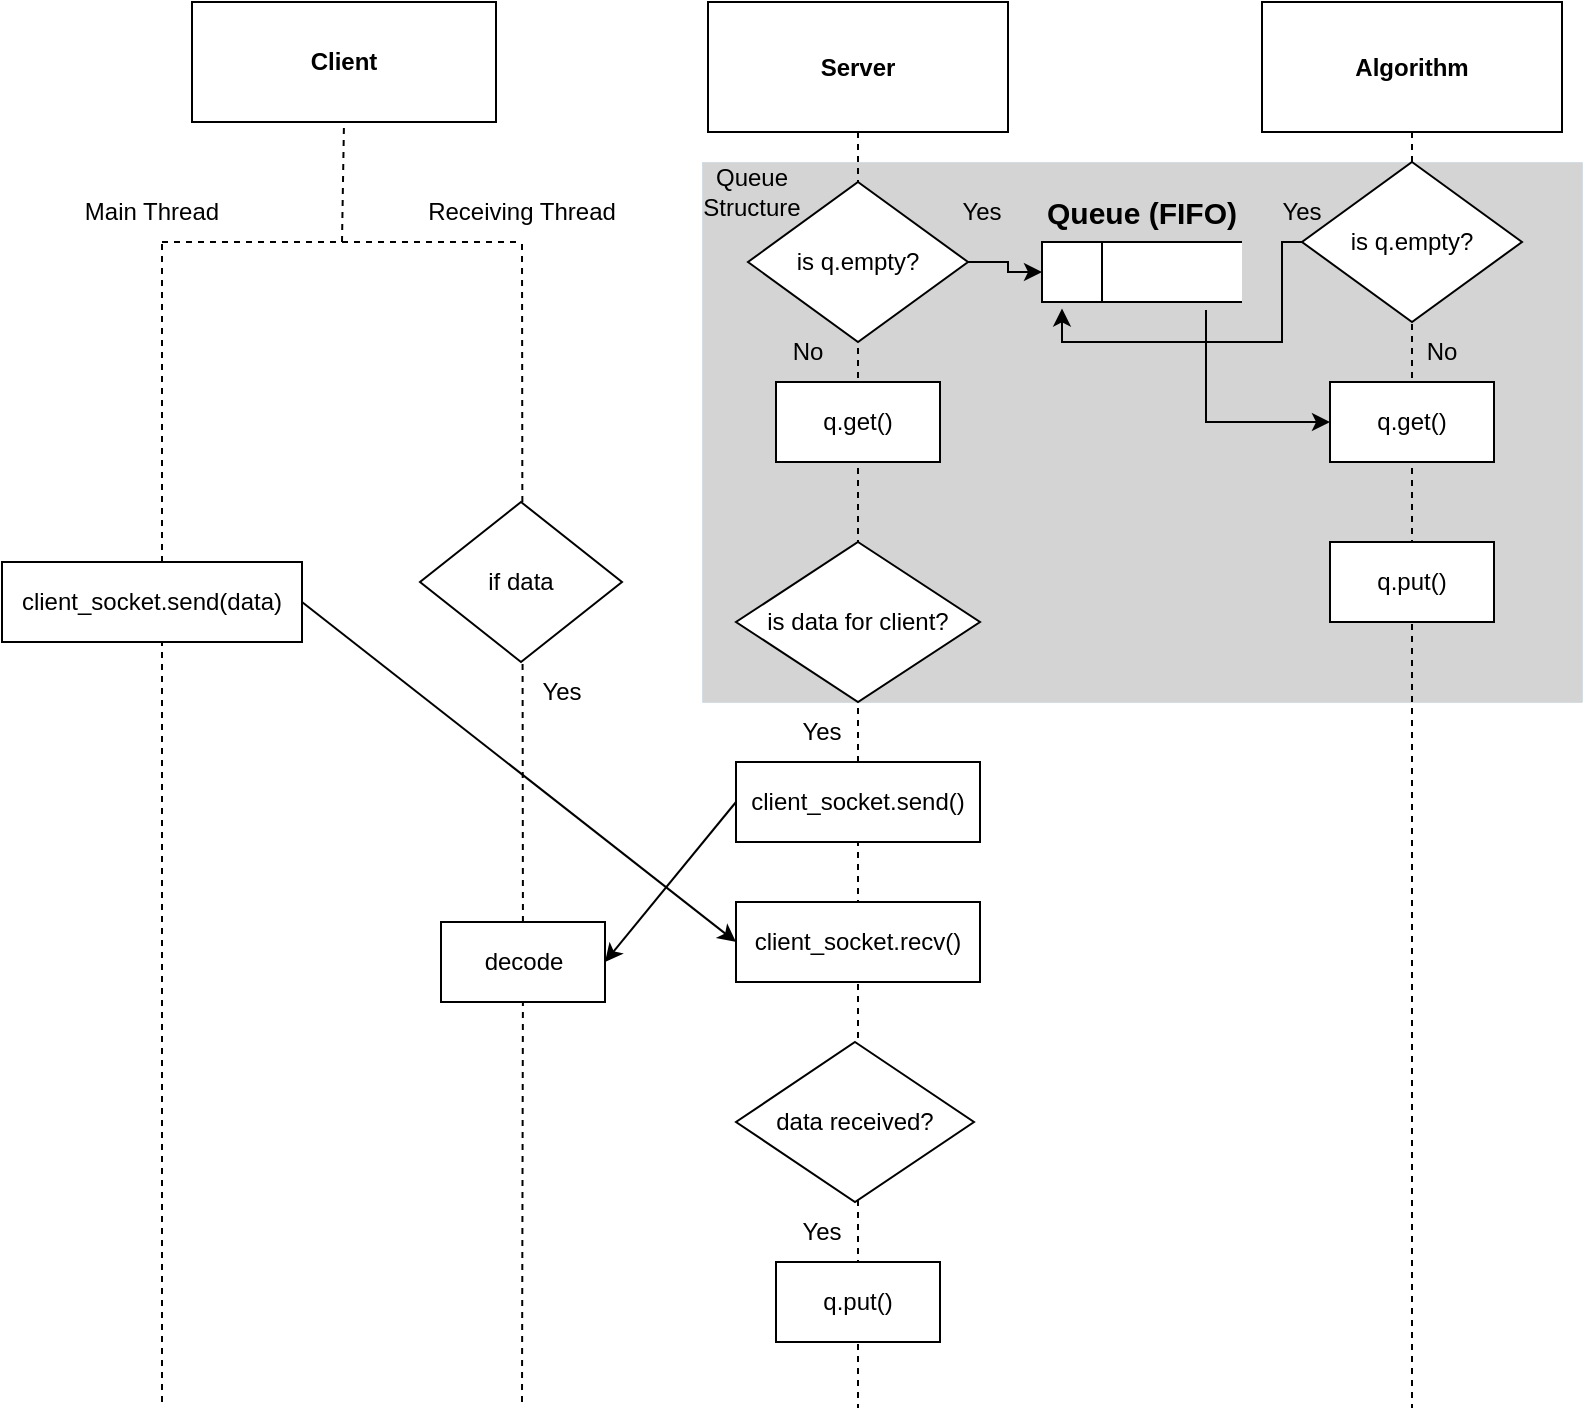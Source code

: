 <mxfile version="24.5.4" type="github">
  <diagram name="Page-1" id="C0AcNYlliO7HNQd4Lne7">
    <mxGraphModel dx="1900" dy="618" grid="1" gridSize="10" guides="1" tooltips="1" connect="1" arrows="1" fold="1" page="1" pageScale="1" pageWidth="850" pageHeight="1100" math="0" shadow="0">
      <root>
        <mxCell id="0" />
        <mxCell id="1" parent="0" />
        <mxCell id="tdRyDM0lDxfAwj2Caq-v-64" value="" style="rounded=0;whiteSpace=wrap;html=1;fillColor=#d4d4d4;strokeColor=#10739e;strokeWidth=0;" vertex="1" parent="1">
          <mxGeometry x="340" y="180" width="440" height="270" as="geometry" />
        </mxCell>
        <mxCell id="3" value="Server" style="shape=umlLifeline;perimeter=lifelinePerimeter;whiteSpace=wrap;container=1;dropTarget=0;collapsible=0;recursiveResize=0;outlineConnect=0;portConstraint=eastwest;newEdgeStyle={&quot;edgeStyle&quot;:&quot;elbowEdgeStyle&quot;,&quot;elbow&quot;:&quot;vertical&quot;,&quot;curved&quot;:0,&quot;rounded&quot;:0};size=65;fontStyle=1" parent="1" vertex="1">
          <mxGeometry x="343" y="100" width="150" height="703" as="geometry" />
        </mxCell>
        <mxCell id="tdRyDM0lDxfAwj2Caq-v-15" value="Algorithm" style="shape=umlLifeline;perimeter=lifelinePerimeter;whiteSpace=wrap;container=1;dropTarget=0;collapsible=0;recursiveResize=0;outlineConnect=0;portConstraint=eastwest;newEdgeStyle={&quot;edgeStyle&quot;:&quot;elbowEdgeStyle&quot;,&quot;elbow&quot;:&quot;vertical&quot;,&quot;curved&quot;:0,&quot;rounded&quot;:0};size=65;fontStyle=1" vertex="1" parent="1">
          <mxGeometry x="620" y="100" width="150" height="703" as="geometry" />
        </mxCell>
        <mxCell id="tdRyDM0lDxfAwj2Caq-v-17" value="" style="html=1;dashed=0;whiteSpace=wrap;shape=mxgraph.dfd.dataStoreID;align=left;spacingLeft=3;points=[[0,0],[0.5,0],[1,0],[0,0.5],[1,0.5],[0,1],[0.5,1],[1,1]];" vertex="1" parent="1">
          <mxGeometry x="510" y="220" width="100" height="30" as="geometry" />
        </mxCell>
        <mxCell id="tdRyDM0lDxfAwj2Caq-v-19" style="edgeStyle=orthogonalEdgeStyle;rounded=0;orthogonalLoop=1;jettySize=auto;html=1;exitX=1;exitY=0.5;exitDx=0;exitDy=0;" edge="1" parent="1" source="tdRyDM0lDxfAwj2Caq-v-24" target="tdRyDM0lDxfAwj2Caq-v-17">
          <mxGeometry relative="1" as="geometry">
            <mxPoint x="459" y="210" as="sourcePoint" />
          </mxGeometry>
        </mxCell>
        <mxCell id="tdRyDM0lDxfAwj2Caq-v-21" style="edgeStyle=orthogonalEdgeStyle;rounded=0;orthogonalLoop=1;jettySize=auto;html=1;entryX=0.1;entryY=1.107;entryDx=0;entryDy=0;entryPerimeter=0;exitX=0;exitY=0.5;exitDx=0;exitDy=0;" edge="1" parent="1" source="tdRyDM0lDxfAwj2Caq-v-25" target="tdRyDM0lDxfAwj2Caq-v-17">
          <mxGeometry relative="1" as="geometry">
            <mxPoint x="654" y="210" as="sourcePoint" />
            <mxPoint x="524" y="400" as="targetPoint" />
            <Array as="points">
              <mxPoint x="630" y="220" />
              <mxPoint x="630" y="270" />
              <mxPoint x="520" y="270" />
            </Array>
          </mxGeometry>
        </mxCell>
        <mxCell id="tdRyDM0lDxfAwj2Caq-v-22" value="Queue (FIFO)" style="text;html=1;align=center;verticalAlign=middle;whiteSpace=wrap;rounded=0;fontStyle=1;fontSize=15;" vertex="1" parent="1">
          <mxGeometry x="510" y="190" width="100" height="30" as="geometry" />
        </mxCell>
        <mxCell id="tdRyDM0lDxfAwj2Caq-v-23" value="q.get()" style="rounded=0;whiteSpace=wrap;html=1;" vertex="1" parent="1">
          <mxGeometry x="377" y="290" width="82" height="40" as="geometry" />
        </mxCell>
        <mxCell id="tdRyDM0lDxfAwj2Caq-v-24" value="is q.empty?" style="rhombus;whiteSpace=wrap;html=1;" vertex="1" parent="1">
          <mxGeometry x="363" y="190" width="110" height="80" as="geometry" />
        </mxCell>
        <mxCell id="tdRyDM0lDxfAwj2Caq-v-25" value="is q.empty?" style="rhombus;whiteSpace=wrap;html=1;" vertex="1" parent="1">
          <mxGeometry x="640" y="180" width="110" height="80" as="geometry" />
        </mxCell>
        <mxCell id="tdRyDM0lDxfAwj2Caq-v-26" value="q.get()" style="rounded=0;whiteSpace=wrap;html=1;" vertex="1" parent="1">
          <mxGeometry x="654" y="290" width="82" height="40" as="geometry" />
        </mxCell>
        <mxCell id="tdRyDM0lDxfAwj2Caq-v-31" value="" style="endArrow=classic;html=1;rounded=0;exitX=0.82;exitY=1.133;exitDx=0;exitDy=0;exitPerimeter=0;entryX=0;entryY=0.5;entryDx=0;entryDy=0;" edge="1" parent="1" source="tdRyDM0lDxfAwj2Caq-v-17" target="tdRyDM0lDxfAwj2Caq-v-26">
          <mxGeometry width="50" height="50" relative="1" as="geometry">
            <mxPoint x="570" y="370" as="sourcePoint" />
            <mxPoint x="620" y="320" as="targetPoint" />
            <Array as="points">
              <mxPoint x="592" y="310" />
            </Array>
          </mxGeometry>
        </mxCell>
        <mxCell id="tdRyDM0lDxfAwj2Caq-v-32" value="q.put()" style="rounded=0;whiteSpace=wrap;html=1;" vertex="1" parent="1">
          <mxGeometry x="654" y="370" width="82" height="40" as="geometry" />
        </mxCell>
        <mxCell id="tdRyDM0lDxfAwj2Caq-v-33" value="is data for client?" style="rhombus;whiteSpace=wrap;html=1;" vertex="1" parent="1">
          <mxGeometry x="357" y="370" width="122" height="80" as="geometry" />
        </mxCell>
        <mxCell id="tdRyDM0lDxfAwj2Caq-v-34" value="No" style="text;html=1;align=center;verticalAlign=middle;whiteSpace=wrap;rounded=0;" vertex="1" parent="1">
          <mxGeometry x="363" y="260" width="60" height="30" as="geometry" />
        </mxCell>
        <mxCell id="tdRyDM0lDxfAwj2Caq-v-35" value="No" style="text;html=1;align=center;verticalAlign=middle;whiteSpace=wrap;rounded=0;" vertex="1" parent="1">
          <mxGeometry x="680" y="260" width="60" height="30" as="geometry" />
        </mxCell>
        <mxCell id="tdRyDM0lDxfAwj2Caq-v-36" value="Yes" style="text;html=1;align=center;verticalAlign=middle;whiteSpace=wrap;rounded=0;" vertex="1" parent="1">
          <mxGeometry x="450" y="190" width="60" height="30" as="geometry" />
        </mxCell>
        <mxCell id="tdRyDM0lDxfAwj2Caq-v-37" value="Yes" style="text;html=1;align=center;verticalAlign=middle;whiteSpace=wrap;rounded=0;" vertex="1" parent="1">
          <mxGeometry x="610" y="190" width="60" height="30" as="geometry" />
        </mxCell>
        <mxCell id="tdRyDM0lDxfAwj2Caq-v-39" value="client_socket.send()" style="rounded=0;whiteSpace=wrap;html=1;" vertex="1" parent="1">
          <mxGeometry x="357" y="480" width="122" height="40" as="geometry" />
        </mxCell>
        <mxCell id="tdRyDM0lDxfAwj2Caq-v-40" value="client_socket.recv()" style="rounded=0;whiteSpace=wrap;html=1;" vertex="1" parent="1">
          <mxGeometry x="357" y="550" width="122" height="40" as="geometry" />
        </mxCell>
        <mxCell id="tdRyDM0lDxfAwj2Caq-v-41" value="data received?" style="rhombus;whiteSpace=wrap;html=1;" vertex="1" parent="1">
          <mxGeometry x="357" y="620" width="119" height="80" as="geometry" />
        </mxCell>
        <mxCell id="tdRyDM0lDxfAwj2Caq-v-42" value="Yes" style="text;html=1;align=center;verticalAlign=middle;whiteSpace=wrap;rounded=0;" vertex="1" parent="1">
          <mxGeometry x="370" y="450" width="60" height="30" as="geometry" />
        </mxCell>
        <mxCell id="tdRyDM0lDxfAwj2Caq-v-43" value="Yes" style="text;html=1;align=center;verticalAlign=middle;whiteSpace=wrap;rounded=0;" vertex="1" parent="1">
          <mxGeometry x="370" y="700" width="60" height="30" as="geometry" />
        </mxCell>
        <mxCell id="tdRyDM0lDxfAwj2Caq-v-44" value="q.put()" style="rounded=0;whiteSpace=wrap;html=1;" vertex="1" parent="1">
          <mxGeometry x="377" y="730" width="82" height="40" as="geometry" />
        </mxCell>
        <mxCell id="tdRyDM0lDxfAwj2Caq-v-47" value="&lt;b&gt;Client&lt;/b&gt;" style="rounded=0;whiteSpace=wrap;html=1;" vertex="1" parent="1">
          <mxGeometry x="85" y="100" width="152" height="60" as="geometry" />
        </mxCell>
        <mxCell id="tdRyDM0lDxfAwj2Caq-v-49" value="" style="endArrow=none;dashed=1;html=1;rounded=0;entryX=0.5;entryY=1;entryDx=0;entryDy=0;" edge="1" parent="1" target="tdRyDM0lDxfAwj2Caq-v-47">
          <mxGeometry width="50" height="50" relative="1" as="geometry">
            <mxPoint x="160" y="220" as="sourcePoint" />
            <mxPoint x="180" y="210" as="targetPoint" />
          </mxGeometry>
        </mxCell>
        <mxCell id="tdRyDM0lDxfAwj2Caq-v-51" value="" style="endArrow=none;dashed=1;html=1;rounded=0;" edge="1" parent="1">
          <mxGeometry width="50" height="50" relative="1" as="geometry">
            <mxPoint x="70" y="220" as="sourcePoint" />
            <mxPoint x="250" y="220" as="targetPoint" />
          </mxGeometry>
        </mxCell>
        <mxCell id="tdRyDM0lDxfAwj2Caq-v-52" value="" style="endArrow=none;dashed=1;html=1;rounded=0;" edge="1" parent="1">
          <mxGeometry width="50" height="50" relative="1" as="geometry">
            <mxPoint x="70" y="800" as="sourcePoint" />
            <mxPoint x="70" y="220" as="targetPoint" />
          </mxGeometry>
        </mxCell>
        <mxCell id="tdRyDM0lDxfAwj2Caq-v-53" value="" style="endArrow=none;dashed=1;html=1;rounded=0;" edge="1" parent="1" source="tdRyDM0lDxfAwj2Caq-v-57">
          <mxGeometry width="50" height="50" relative="1" as="geometry">
            <mxPoint x="250" y="800" as="sourcePoint" />
            <mxPoint x="250" y="220" as="targetPoint" />
          </mxGeometry>
        </mxCell>
        <mxCell id="tdRyDM0lDxfAwj2Caq-v-54" value="Main Thread" style="text;html=1;align=center;verticalAlign=middle;whiteSpace=wrap;rounded=0;" vertex="1" parent="1">
          <mxGeometry x="30" y="190" width="70" height="30" as="geometry" />
        </mxCell>
        <mxCell id="tdRyDM0lDxfAwj2Caq-v-55" value="Receiving Thread" style="text;html=1;align=center;verticalAlign=middle;whiteSpace=wrap;rounded=0;" vertex="1" parent="1">
          <mxGeometry x="200" y="190" width="100" height="30" as="geometry" />
        </mxCell>
        <mxCell id="tdRyDM0lDxfAwj2Caq-v-45" value="client_socket.send(data)" style="rounded=0;whiteSpace=wrap;html=1;" vertex="1" parent="1">
          <mxGeometry x="-10" y="380" width="150" height="40" as="geometry" />
        </mxCell>
        <mxCell id="tdRyDM0lDxfAwj2Caq-v-58" value="if data" style="rhombus;whiteSpace=wrap;html=1;" vertex="1" parent="1">
          <mxGeometry x="199" y="350" width="101" height="80" as="geometry" />
        </mxCell>
        <mxCell id="tdRyDM0lDxfAwj2Caq-v-60" value="" style="endArrow=classic;html=1;rounded=0;exitX=1;exitY=0.5;exitDx=0;exitDy=0;entryX=0;entryY=0.5;entryDx=0;entryDy=0;" edge="1" parent="1" source="tdRyDM0lDxfAwj2Caq-v-45" target="tdRyDM0lDxfAwj2Caq-v-40">
          <mxGeometry width="50" height="50" relative="1" as="geometry">
            <mxPoint x="190" y="530" as="sourcePoint" />
            <mxPoint x="240" y="480" as="targetPoint" />
          </mxGeometry>
        </mxCell>
        <mxCell id="tdRyDM0lDxfAwj2Caq-v-61" value="" style="endArrow=classic;html=1;rounded=0;exitX=0;exitY=0.5;exitDx=0;exitDy=0;entryX=1;entryY=0.5;entryDx=0;entryDy=0;" edge="1" parent="1" source="tdRyDM0lDxfAwj2Caq-v-39" target="tdRyDM0lDxfAwj2Caq-v-57">
          <mxGeometry width="50" height="50" relative="1" as="geometry">
            <mxPoint x="280" y="480" as="sourcePoint" />
            <mxPoint x="330" y="430" as="targetPoint" />
          </mxGeometry>
        </mxCell>
        <mxCell id="tdRyDM0lDxfAwj2Caq-v-62" value="" style="endArrow=none;dashed=1;html=1;rounded=0;" edge="1" parent="1" target="tdRyDM0lDxfAwj2Caq-v-57">
          <mxGeometry width="50" height="50" relative="1" as="geometry">
            <mxPoint x="250" y="800" as="sourcePoint" />
            <mxPoint x="250" y="220" as="targetPoint" />
          </mxGeometry>
        </mxCell>
        <mxCell id="tdRyDM0lDxfAwj2Caq-v-57" value="decode" style="rounded=0;whiteSpace=wrap;html=1;" vertex="1" parent="1">
          <mxGeometry x="209.5" y="560" width="82" height="40" as="geometry" />
        </mxCell>
        <mxCell id="tdRyDM0lDxfAwj2Caq-v-63" value="Yes" style="text;html=1;align=center;verticalAlign=middle;whiteSpace=wrap;rounded=0;" vertex="1" parent="1">
          <mxGeometry x="240" y="430" width="60" height="30" as="geometry" />
        </mxCell>
        <mxCell id="tdRyDM0lDxfAwj2Caq-v-65" value="Queue Structure" style="text;html=1;align=center;verticalAlign=middle;whiteSpace=wrap;rounded=0;" vertex="1" parent="1">
          <mxGeometry x="320" y="180" width="90" height="30" as="geometry" />
        </mxCell>
      </root>
    </mxGraphModel>
  </diagram>
</mxfile>
